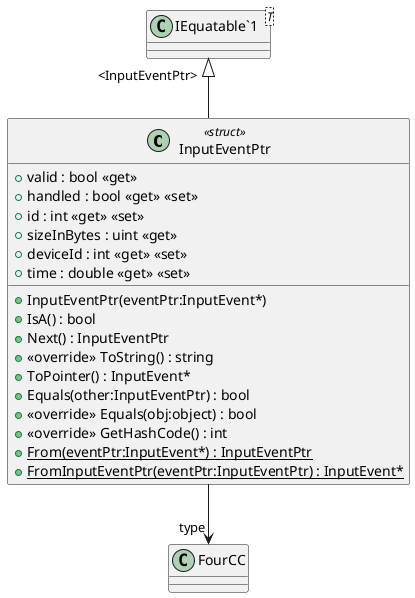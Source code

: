 @startuml
class InputEventPtr <<struct>> {
    + InputEventPtr(eventPtr:InputEvent*)
    + valid : bool <<get>>
    + handled : bool <<get>> <<set>>
    + id : int <<get>> <<set>>
    + sizeInBytes : uint <<get>>
    + deviceId : int <<get>> <<set>>
    + time : double <<get>> <<set>>
    + IsA() : bool
    + Next() : InputEventPtr
    + <<override>> ToString() : string
    + ToPointer() : InputEvent*
    + Equals(other:InputEventPtr) : bool
    + <<override>> Equals(obj:object) : bool
    + <<override>> GetHashCode() : int
    + {static} From(eventPtr:InputEvent*) : InputEventPtr
    + {static} FromInputEventPtr(eventPtr:InputEventPtr) : InputEvent*
}
class "IEquatable`1"<T> {
}
"IEquatable`1" "<InputEventPtr>" <|-- InputEventPtr
InputEventPtr --> "type" FourCC
@enduml
